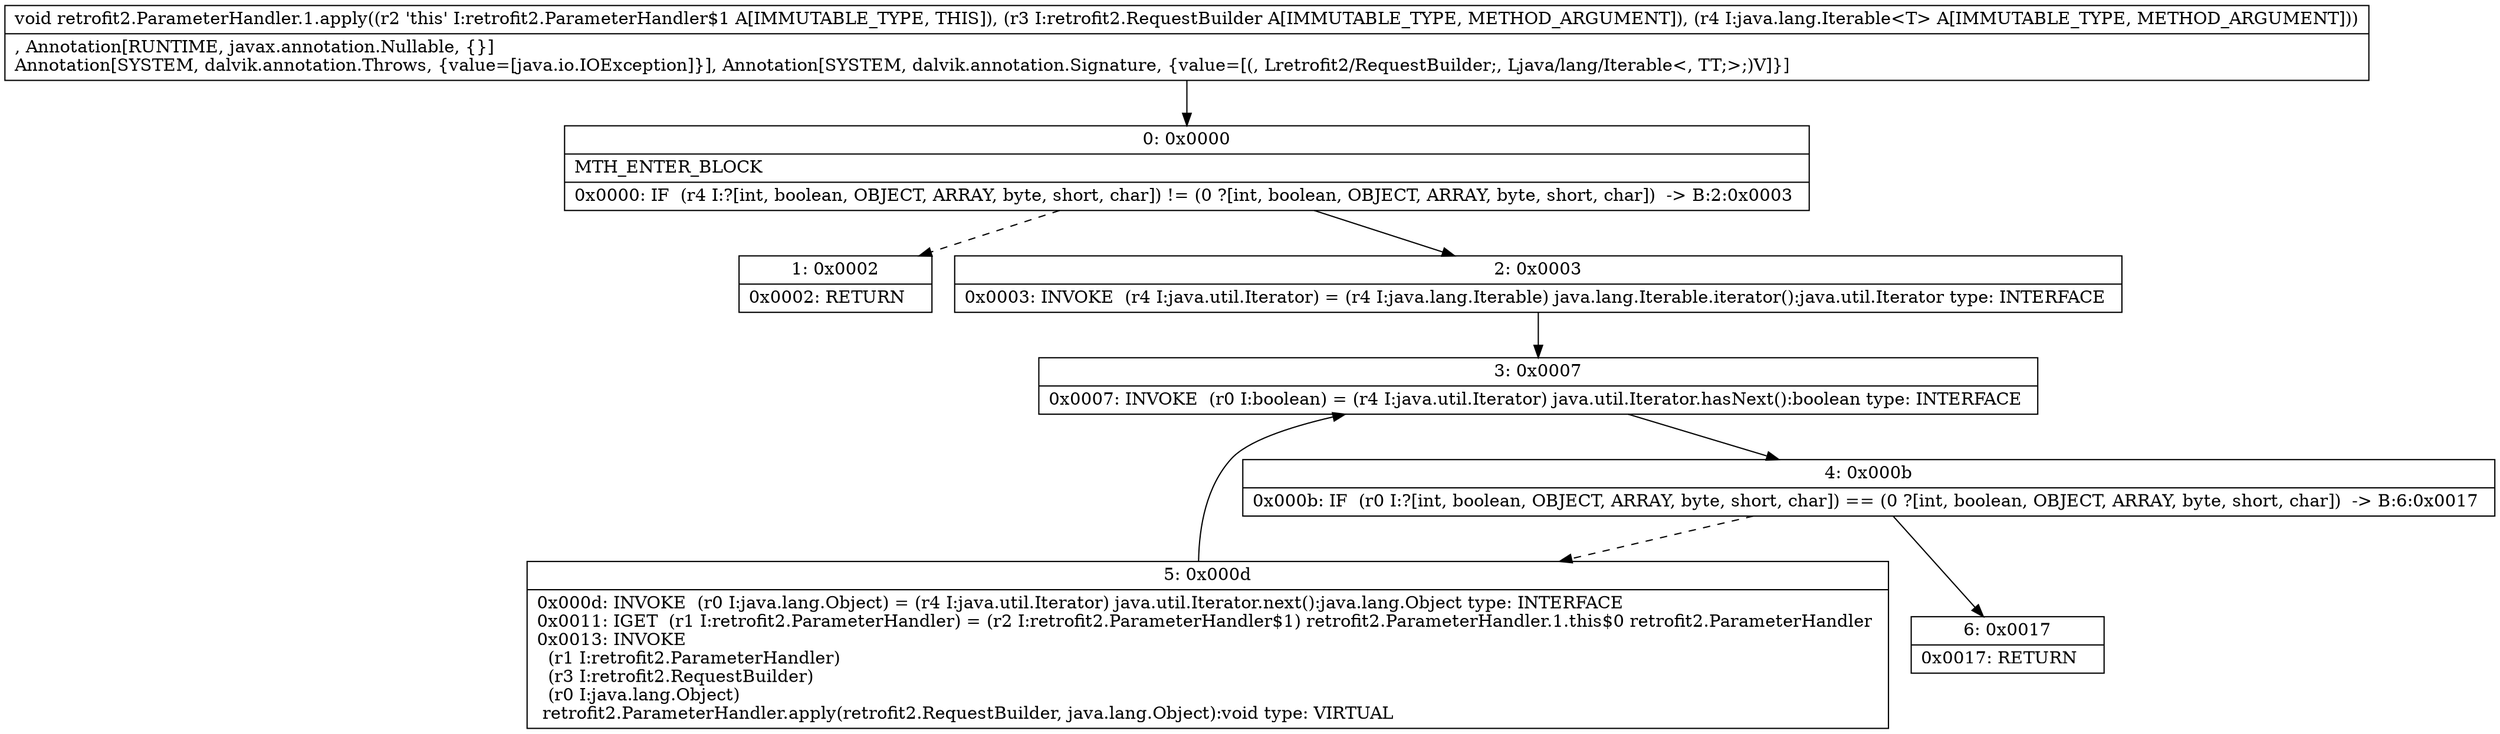 digraph "CFG forretrofit2.ParameterHandler.1.apply(Lretrofit2\/RequestBuilder;Ljava\/lang\/Iterable;)V" {
Node_0 [shape=record,label="{0\:\ 0x0000|MTH_ENTER_BLOCK\l|0x0000: IF  (r4 I:?[int, boolean, OBJECT, ARRAY, byte, short, char]) != (0 ?[int, boolean, OBJECT, ARRAY, byte, short, char])  \-\> B:2:0x0003 \l}"];
Node_1 [shape=record,label="{1\:\ 0x0002|0x0002: RETURN   \l}"];
Node_2 [shape=record,label="{2\:\ 0x0003|0x0003: INVOKE  (r4 I:java.util.Iterator) = (r4 I:java.lang.Iterable) java.lang.Iterable.iterator():java.util.Iterator type: INTERFACE \l}"];
Node_3 [shape=record,label="{3\:\ 0x0007|0x0007: INVOKE  (r0 I:boolean) = (r4 I:java.util.Iterator) java.util.Iterator.hasNext():boolean type: INTERFACE \l}"];
Node_4 [shape=record,label="{4\:\ 0x000b|0x000b: IF  (r0 I:?[int, boolean, OBJECT, ARRAY, byte, short, char]) == (0 ?[int, boolean, OBJECT, ARRAY, byte, short, char])  \-\> B:6:0x0017 \l}"];
Node_5 [shape=record,label="{5\:\ 0x000d|0x000d: INVOKE  (r0 I:java.lang.Object) = (r4 I:java.util.Iterator) java.util.Iterator.next():java.lang.Object type: INTERFACE \l0x0011: IGET  (r1 I:retrofit2.ParameterHandler) = (r2 I:retrofit2.ParameterHandler$1) retrofit2.ParameterHandler.1.this$0 retrofit2.ParameterHandler \l0x0013: INVOKE  \l  (r1 I:retrofit2.ParameterHandler)\l  (r3 I:retrofit2.RequestBuilder)\l  (r0 I:java.lang.Object)\l retrofit2.ParameterHandler.apply(retrofit2.RequestBuilder, java.lang.Object):void type: VIRTUAL \l}"];
Node_6 [shape=record,label="{6\:\ 0x0017|0x0017: RETURN   \l}"];
MethodNode[shape=record,label="{void retrofit2.ParameterHandler.1.apply((r2 'this' I:retrofit2.ParameterHandler$1 A[IMMUTABLE_TYPE, THIS]), (r3 I:retrofit2.RequestBuilder A[IMMUTABLE_TYPE, METHOD_ARGUMENT]), (r4 I:java.lang.Iterable\<T\> A[IMMUTABLE_TYPE, METHOD_ARGUMENT]))  | , Annotation[RUNTIME, javax.annotation.Nullable, \{\}]\lAnnotation[SYSTEM, dalvik.annotation.Throws, \{value=[java.io.IOException]\}], Annotation[SYSTEM, dalvik.annotation.Signature, \{value=[(, Lretrofit2\/RequestBuilder;, Ljava\/lang\/Iterable\<, TT;\>;)V]\}]\l}"];
MethodNode -> Node_0;
Node_0 -> Node_1[style=dashed];
Node_0 -> Node_2;
Node_2 -> Node_3;
Node_3 -> Node_4;
Node_4 -> Node_5[style=dashed];
Node_4 -> Node_6;
Node_5 -> Node_3;
}

